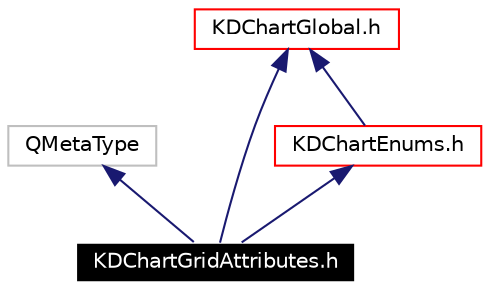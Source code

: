 digraph G
{
  edge [fontname="Helvetica",fontsize=10,labelfontname="Helvetica",labelfontsize=10];
  node [fontname="Helvetica",fontsize=10,shape=record];
  Node1700 [label="KDChartGridAttributes.h",height=0.2,width=0.4,color="white", fillcolor="black", style="filled" fontcolor="white"];
  Node1701 -> Node1700 [dir=back,color="midnightblue",fontsize=10,style="solid",fontname="Helvetica"];
  Node1701 [label="QMetaType",height=0.2,width=0.4,color="grey75"];
  Node1702 -> Node1700 [dir=back,color="midnightblue",fontsize=10,style="solid",fontname="Helvetica"];
  Node1702 [label="KDChartGlobal.h",height=0.2,width=0.4,color="red",URL="$_k_d_chart_global_8h.html"];
  Node1708 -> Node1700 [dir=back,color="midnightblue",fontsize=10,style="solid",fontname="Helvetica"];
  Node1708 [label="KDChartEnums.h",height=0.2,width=0.4,color="red",URL="$_k_d_chart_enums_8h.html"];
  Node1702 -> Node1708 [dir=back,color="midnightblue",fontsize=10,style="solid",fontname="Helvetica"];
}
